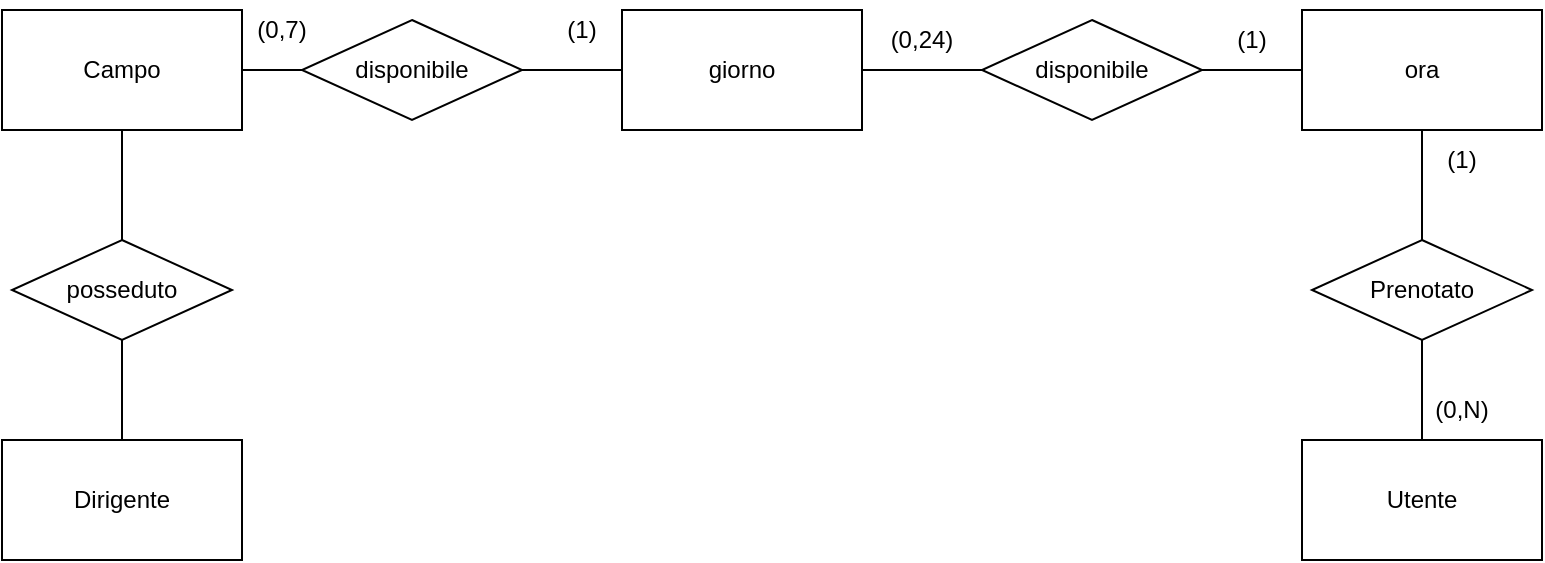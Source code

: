 <mxfile version="18.1.3" type="github">
  <diagram id="BrTpvD5fPYZPa1ccoCXw" name="Page-1">
    <mxGraphModel dx="1422" dy="790" grid="1" gridSize="10" guides="1" tooltips="1" connect="1" arrows="1" fold="1" page="1" pageScale="1" pageWidth="1169" pageHeight="1654" math="0" shadow="0">
      <root>
        <mxCell id="0" />
        <mxCell id="1" parent="0" />
        <mxCell id="SReCfwXnvXYNexFr8XkO-1" value="Campo" style="rounded=0;whiteSpace=wrap;html=1;" parent="1" vertex="1">
          <mxGeometry x="180" y="285" width="120" height="60" as="geometry" />
        </mxCell>
        <mxCell id="SReCfwXnvXYNexFr8XkO-2" value="Prenotato" style="rhombus;whiteSpace=wrap;html=1;" parent="1" vertex="1">
          <mxGeometry x="835" y="400" width="110" height="50" as="geometry" />
        </mxCell>
        <mxCell id="SReCfwXnvXYNexFr8XkO-4" value="disponibile" style="rhombus;whiteSpace=wrap;html=1;" parent="1" vertex="1">
          <mxGeometry x="330" y="290" width="110" height="50" as="geometry" />
        </mxCell>
        <mxCell id="SReCfwXnvXYNexFr8XkO-5" value="giorno" style="rounded=0;whiteSpace=wrap;html=1;" parent="1" vertex="1">
          <mxGeometry x="490" y="285" width="120" height="60" as="geometry" />
        </mxCell>
        <mxCell id="SReCfwXnvXYNexFr8XkO-7" value="" style="endArrow=none;html=1;rounded=0;exitX=1;exitY=0.5;exitDx=0;exitDy=0;entryX=0;entryY=0.5;entryDx=0;entryDy=0;" parent="1" source="SReCfwXnvXYNexFr8XkO-1" target="SReCfwXnvXYNexFr8XkO-4" edge="1">
          <mxGeometry width="50" height="50" relative="1" as="geometry">
            <mxPoint x="460" y="430" as="sourcePoint" />
            <mxPoint x="510" y="380" as="targetPoint" />
          </mxGeometry>
        </mxCell>
        <mxCell id="SReCfwXnvXYNexFr8XkO-8" value="" style="endArrow=none;html=1;rounded=0;exitX=1;exitY=0.5;exitDx=0;exitDy=0;entryX=0;entryY=0.5;entryDx=0;entryDy=0;" parent="1" source="SReCfwXnvXYNexFr8XkO-4" target="SReCfwXnvXYNexFr8XkO-5" edge="1">
          <mxGeometry width="50" height="50" relative="1" as="geometry">
            <mxPoint x="460" y="430" as="sourcePoint" />
            <mxPoint x="510" y="380" as="targetPoint" />
          </mxGeometry>
        </mxCell>
        <mxCell id="SReCfwXnvXYNexFr8XkO-9" value="disponibile" style="rhombus;whiteSpace=wrap;html=1;" parent="1" vertex="1">
          <mxGeometry x="670" y="290" width="110" height="50" as="geometry" />
        </mxCell>
        <mxCell id="SReCfwXnvXYNexFr8XkO-10" value="ora" style="rounded=0;whiteSpace=wrap;html=1;" parent="1" vertex="1">
          <mxGeometry x="830" y="285" width="120" height="60" as="geometry" />
        </mxCell>
        <mxCell id="SReCfwXnvXYNexFr8XkO-11" value="" style="endArrow=none;html=1;rounded=0;exitX=1;exitY=0.5;exitDx=0;exitDy=0;entryX=0;entryY=0.5;entryDx=0;entryDy=0;" parent="1" source="SReCfwXnvXYNexFr8XkO-9" target="SReCfwXnvXYNexFr8XkO-10" edge="1">
          <mxGeometry width="50" height="50" relative="1" as="geometry">
            <mxPoint x="800" y="430" as="sourcePoint" />
            <mxPoint x="850" y="380" as="targetPoint" />
          </mxGeometry>
        </mxCell>
        <mxCell id="SReCfwXnvXYNexFr8XkO-12" value="" style="endArrow=none;html=1;rounded=0;exitX=1;exitY=0.5;exitDx=0;exitDy=0;" parent="1" source="SReCfwXnvXYNexFr8XkO-5" target="SReCfwXnvXYNexFr8XkO-9" edge="1">
          <mxGeometry width="50" height="50" relative="1" as="geometry">
            <mxPoint x="460" y="430" as="sourcePoint" />
            <mxPoint x="510" y="380" as="targetPoint" />
          </mxGeometry>
        </mxCell>
        <mxCell id="SReCfwXnvXYNexFr8XkO-13" value="Utente" style="rounded=0;whiteSpace=wrap;html=1;" parent="1" vertex="1">
          <mxGeometry x="830" y="500" width="120" height="60" as="geometry" />
        </mxCell>
        <mxCell id="SReCfwXnvXYNexFr8XkO-14" value="" style="endArrow=none;html=1;rounded=0;entryX=0.5;entryY=1;entryDx=0;entryDy=0;exitX=0.5;exitY=0;exitDx=0;exitDy=0;" parent="1" source="SReCfwXnvXYNexFr8XkO-2" target="SReCfwXnvXYNexFr8XkO-10" edge="1">
          <mxGeometry width="50" height="50" relative="1" as="geometry">
            <mxPoint x="450" y="430" as="sourcePoint" />
            <mxPoint x="500" y="380" as="targetPoint" />
          </mxGeometry>
        </mxCell>
        <mxCell id="SReCfwXnvXYNexFr8XkO-15" value="" style="endArrow=none;html=1;rounded=0;entryX=0.5;entryY=1;entryDx=0;entryDy=0;exitX=0.5;exitY=0;exitDx=0;exitDy=0;" parent="1" source="SReCfwXnvXYNexFr8XkO-13" target="SReCfwXnvXYNexFr8XkO-2" edge="1">
          <mxGeometry width="50" height="50" relative="1" as="geometry">
            <mxPoint x="450" y="430" as="sourcePoint" />
            <mxPoint x="500" y="380" as="targetPoint" />
          </mxGeometry>
        </mxCell>
        <mxCell id="SReCfwXnvXYNexFr8XkO-16" value="(0,7)" style="text;html=1;strokeColor=none;fillColor=none;align=center;verticalAlign=middle;whiteSpace=wrap;rounded=0;" parent="1" vertex="1">
          <mxGeometry x="290" y="280" width="60" height="30" as="geometry" />
        </mxCell>
        <mxCell id="SReCfwXnvXYNexFr8XkO-17" value="(1)" style="text;html=1;strokeColor=none;fillColor=none;align=center;verticalAlign=middle;whiteSpace=wrap;rounded=0;" parent="1" vertex="1">
          <mxGeometry x="440" y="280" width="60" height="30" as="geometry" />
        </mxCell>
        <mxCell id="SReCfwXnvXYNexFr8XkO-18" value="(0,24)" style="text;html=1;strokeColor=none;fillColor=none;align=center;verticalAlign=middle;whiteSpace=wrap;rounded=0;" parent="1" vertex="1">
          <mxGeometry x="610" y="285" width="60" height="30" as="geometry" />
        </mxCell>
        <mxCell id="SReCfwXnvXYNexFr8XkO-19" value="(1)" style="text;html=1;strokeColor=none;fillColor=none;align=center;verticalAlign=middle;whiteSpace=wrap;rounded=0;" parent="1" vertex="1">
          <mxGeometry x="775" y="285" width="60" height="30" as="geometry" />
        </mxCell>
        <mxCell id="SReCfwXnvXYNexFr8XkO-20" value="(1)" style="text;html=1;strokeColor=none;fillColor=none;align=center;verticalAlign=middle;whiteSpace=wrap;rounded=0;" parent="1" vertex="1">
          <mxGeometry x="880" y="345" width="60" height="30" as="geometry" />
        </mxCell>
        <mxCell id="SReCfwXnvXYNexFr8XkO-21" value="(0,N)" style="text;html=1;strokeColor=none;fillColor=none;align=center;verticalAlign=middle;whiteSpace=wrap;rounded=0;" parent="1" vertex="1">
          <mxGeometry x="880" y="470" width="60" height="30" as="geometry" />
        </mxCell>
        <mxCell id="48irpjMReQ6uslwrwMDY-1" value="Dirigente" style="rounded=0;whiteSpace=wrap;html=1;" vertex="1" parent="1">
          <mxGeometry x="180" y="500" width="120" height="60" as="geometry" />
        </mxCell>
        <mxCell id="48irpjMReQ6uslwrwMDY-3" value="posseduto" style="rhombus;whiteSpace=wrap;html=1;" vertex="1" parent="1">
          <mxGeometry x="185" y="400" width="110" height="50" as="geometry" />
        </mxCell>
        <mxCell id="48irpjMReQ6uslwrwMDY-4" value="" style="endArrow=none;html=1;rounded=0;exitX=0.5;exitY=1;exitDx=0;exitDy=0;entryX=0.5;entryY=0;entryDx=0;entryDy=0;" edge="1" parent="1" source="SReCfwXnvXYNexFr8XkO-1" target="48irpjMReQ6uslwrwMDY-3">
          <mxGeometry width="50" height="50" relative="1" as="geometry">
            <mxPoint x="560" y="430" as="sourcePoint" />
            <mxPoint x="610" y="380" as="targetPoint" />
          </mxGeometry>
        </mxCell>
        <mxCell id="48irpjMReQ6uslwrwMDY-5" value="" style="endArrow=none;html=1;rounded=0;exitX=0.5;exitY=0;exitDx=0;exitDy=0;entryX=0.5;entryY=1;entryDx=0;entryDy=0;" edge="1" parent="1" source="48irpjMReQ6uslwrwMDY-1" target="48irpjMReQ6uslwrwMDY-3">
          <mxGeometry width="50" height="50" relative="1" as="geometry">
            <mxPoint x="560" y="430" as="sourcePoint" />
            <mxPoint x="610" y="380" as="targetPoint" />
          </mxGeometry>
        </mxCell>
      </root>
    </mxGraphModel>
  </diagram>
</mxfile>
